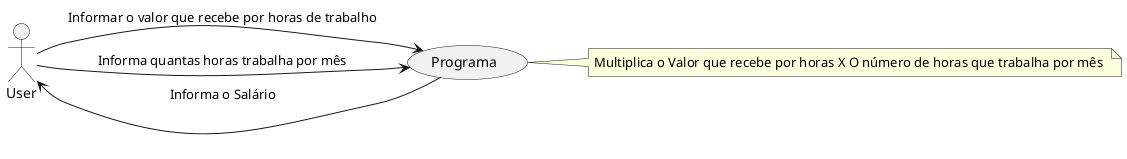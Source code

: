 @startuml ex2-use-case
left to right direction
:User: --> (Programa): Informar o valor que recebe por horas de trabalho
:User: --> (Programa): Informa quantas horas trabalha por mês
note right 
Multiplica o Valor que recebe por horas X O número de horas que trabalha por mês 
end note
:Programa: --> (User): Informa o Salário 
@enduml